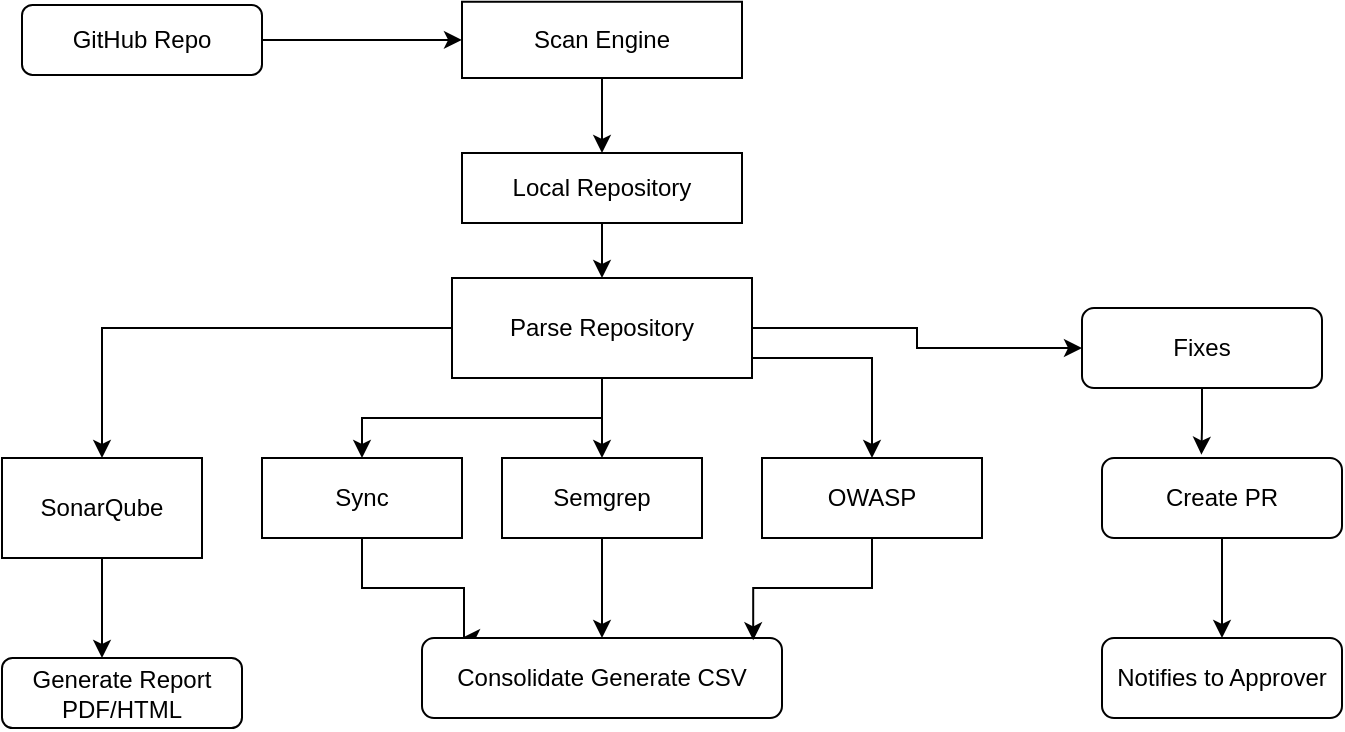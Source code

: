 <mxfile version="27.0.9">
  <diagram name="Page-1" id="n3a2UDe3_1RXxBpYmIJH">
    <mxGraphModel dx="1011" dy="501" grid="1" gridSize="10" guides="1" tooltips="1" connect="1" arrows="1" fold="1" page="1" pageScale="1" pageWidth="850" pageHeight="1100" math="0" shadow="0">
      <root>
        <mxCell id="0" />
        <mxCell id="1" parent="0" />
        <mxCell id="1Y2XG9XGhemxwxmtmqPw-7" value="" style="edgeStyle=orthogonalEdgeStyle;rounded=0;orthogonalLoop=1;jettySize=auto;html=1;" edge="1" parent="1" source="1Y2XG9XGhemxwxmtmqPw-1" target="1Y2XG9XGhemxwxmtmqPw-6">
          <mxGeometry relative="1" as="geometry" />
        </mxCell>
        <mxCell id="1Y2XG9XGhemxwxmtmqPw-1" value="Scan Engine" style="rounded=0;whiteSpace=wrap;html=1;" vertex="1" parent="1">
          <mxGeometry x="240" y="71.88" width="140" height="38.12" as="geometry" />
        </mxCell>
        <mxCell id="1Y2XG9XGhemxwxmtmqPw-54" style="edgeStyle=orthogonalEdgeStyle;rounded=0;orthogonalLoop=1;jettySize=auto;html=1;exitX=1;exitY=0.5;exitDx=0;exitDy=0;entryX=0;entryY=0.5;entryDx=0;entryDy=0;" edge="1" parent="1" source="1Y2XG9XGhemxwxmtmqPw-2" target="1Y2XG9XGhemxwxmtmqPw-1">
          <mxGeometry relative="1" as="geometry" />
        </mxCell>
        <mxCell id="1Y2XG9XGhemxwxmtmqPw-2" value="GitHub Repo" style="rounded=1;whiteSpace=wrap;html=1;" vertex="1" parent="1">
          <mxGeometry x="20" y="73.44" width="120" height="35" as="geometry" />
        </mxCell>
        <mxCell id="1Y2XG9XGhemxwxmtmqPw-17" style="edgeStyle=orthogonalEdgeStyle;rounded=0;orthogonalLoop=1;jettySize=auto;html=1;" edge="1" parent="1" source="1Y2XG9XGhemxwxmtmqPw-6" target="1Y2XG9XGhemxwxmtmqPw-8">
          <mxGeometry relative="1" as="geometry" />
        </mxCell>
        <mxCell id="1Y2XG9XGhemxwxmtmqPw-6" value="Local Repository" style="rounded=0;whiteSpace=wrap;html=1;" vertex="1" parent="1">
          <mxGeometry x="240" y="147.5" width="140" height="35" as="geometry" />
        </mxCell>
        <mxCell id="1Y2XG9XGhemxwxmtmqPw-41" style="edgeStyle=orthogonalEdgeStyle;rounded=0;orthogonalLoop=1;jettySize=auto;html=1;entryX=0.5;entryY=0;entryDx=0;entryDy=0;" edge="1" parent="1" source="1Y2XG9XGhemxwxmtmqPw-8" target="1Y2XG9XGhemxwxmtmqPw-10">
          <mxGeometry relative="1" as="geometry" />
        </mxCell>
        <mxCell id="1Y2XG9XGhemxwxmtmqPw-42" style="edgeStyle=orthogonalEdgeStyle;rounded=0;orthogonalLoop=1;jettySize=auto;html=1;exitX=1;exitY=0.5;exitDx=0;exitDy=0;entryX=0.5;entryY=0;entryDx=0;entryDy=0;" edge="1" parent="1" source="1Y2XG9XGhemxwxmtmqPw-8" target="1Y2XG9XGhemxwxmtmqPw-25">
          <mxGeometry relative="1" as="geometry">
            <Array as="points">
              <mxPoint x="370" y="250" />
              <mxPoint x="445" y="250" />
            </Array>
          </mxGeometry>
        </mxCell>
        <mxCell id="1Y2XG9XGhemxwxmtmqPw-44" style="edgeStyle=orthogonalEdgeStyle;rounded=0;orthogonalLoop=1;jettySize=auto;html=1;" edge="1" parent="1" source="1Y2XG9XGhemxwxmtmqPw-8" target="1Y2XG9XGhemxwxmtmqPw-45">
          <mxGeometry relative="1" as="geometry">
            <mxPoint x="550" y="240" as="targetPoint" />
          </mxGeometry>
        </mxCell>
        <mxCell id="1Y2XG9XGhemxwxmtmqPw-58" style="edgeStyle=orthogonalEdgeStyle;rounded=0;orthogonalLoop=1;jettySize=auto;html=1;entryX=0.5;entryY=0;entryDx=0;entryDy=0;" edge="1" parent="1" source="1Y2XG9XGhemxwxmtmqPw-8" target="1Y2XG9XGhemxwxmtmqPw-57">
          <mxGeometry relative="1" as="geometry" />
        </mxCell>
        <mxCell id="1Y2XG9XGhemxwxmtmqPw-66" style="edgeStyle=orthogonalEdgeStyle;rounded=0;orthogonalLoop=1;jettySize=auto;html=1;" edge="1" parent="1" source="1Y2XG9XGhemxwxmtmqPw-8" target="1Y2XG9XGhemxwxmtmqPw-9">
          <mxGeometry relative="1" as="geometry" />
        </mxCell>
        <mxCell id="1Y2XG9XGhemxwxmtmqPw-8" value="Parse Repository" style="rounded=0;whiteSpace=wrap;html=1;" vertex="1" parent="1">
          <mxGeometry x="235" y="210" width="150" height="50" as="geometry" />
        </mxCell>
        <mxCell id="1Y2XG9XGhemxwxmtmqPw-27" style="edgeStyle=orthogonalEdgeStyle;rounded=0;orthogonalLoop=1;jettySize=auto;html=1;entryX=0.5;entryY=0;entryDx=0;entryDy=0;" edge="1" parent="1" source="1Y2XG9XGhemxwxmtmqPw-9" target="1Y2XG9XGhemxwxmtmqPw-26">
          <mxGeometry relative="1" as="geometry" />
        </mxCell>
        <mxCell id="1Y2XG9XGhemxwxmtmqPw-9" value="Semgrep" style="rounded=0;whiteSpace=wrap;html=1;" vertex="1" parent="1">
          <mxGeometry x="260" y="300" width="100" height="40" as="geometry" />
        </mxCell>
        <mxCell id="1Y2XG9XGhemxwxmtmqPw-62" style="edgeStyle=orthogonalEdgeStyle;rounded=0;orthogonalLoop=1;jettySize=auto;html=1;" edge="1" parent="1" source="1Y2XG9XGhemxwxmtmqPw-10">
          <mxGeometry relative="1" as="geometry">
            <mxPoint x="240" y="390" as="targetPoint" />
            <Array as="points">
              <mxPoint x="190" y="365" />
              <mxPoint x="241" y="365" />
            </Array>
          </mxGeometry>
        </mxCell>
        <mxCell id="1Y2XG9XGhemxwxmtmqPw-10" value="Sync" style="rounded=0;whiteSpace=wrap;html=1;" vertex="1" parent="1">
          <mxGeometry x="140" y="300" width="100" height="40" as="geometry" />
        </mxCell>
        <mxCell id="1Y2XG9XGhemxwxmtmqPw-25" value="OWASP" style="rounded=0;whiteSpace=wrap;html=1;" vertex="1" parent="1">
          <mxGeometry x="390" y="300" width="110" height="40" as="geometry" />
        </mxCell>
        <mxCell id="1Y2XG9XGhemxwxmtmqPw-26" value="Consolidate Generate CSV" style="rounded=1;whiteSpace=wrap;html=1;" vertex="1" parent="1">
          <mxGeometry x="220" y="390" width="180" height="40" as="geometry" />
        </mxCell>
        <mxCell id="1Y2XG9XGhemxwxmtmqPw-45" value="Fixes" style="rounded=1;whiteSpace=wrap;html=1;" vertex="1" parent="1">
          <mxGeometry x="550" y="225" width="120" height="40" as="geometry" />
        </mxCell>
        <mxCell id="1Y2XG9XGhemxwxmtmqPw-52" value="" style="edgeStyle=orthogonalEdgeStyle;rounded=0;orthogonalLoop=1;jettySize=auto;html=1;" edge="1" parent="1" source="1Y2XG9XGhemxwxmtmqPw-48" target="1Y2XG9XGhemxwxmtmqPw-51">
          <mxGeometry relative="1" as="geometry" />
        </mxCell>
        <mxCell id="1Y2XG9XGhemxwxmtmqPw-48" value="Create PR" style="rounded=1;whiteSpace=wrap;html=1;" vertex="1" parent="1">
          <mxGeometry x="560" y="300" width="120" height="40" as="geometry" />
        </mxCell>
        <mxCell id="1Y2XG9XGhemxwxmtmqPw-51" value="Notifies to Approver" style="rounded=1;whiteSpace=wrap;html=1;" vertex="1" parent="1">
          <mxGeometry x="560" y="390" width="120" height="40" as="geometry" />
        </mxCell>
        <mxCell id="1Y2XG9XGhemxwxmtmqPw-56" style="edgeStyle=orthogonalEdgeStyle;rounded=0;orthogonalLoop=1;jettySize=auto;html=1;entryX=0.414;entryY=-0.042;entryDx=0;entryDy=0;entryPerimeter=0;" edge="1" parent="1" source="1Y2XG9XGhemxwxmtmqPw-45" target="1Y2XG9XGhemxwxmtmqPw-48">
          <mxGeometry relative="1" as="geometry" />
        </mxCell>
        <mxCell id="1Y2XG9XGhemxwxmtmqPw-59" style="edgeStyle=orthogonalEdgeStyle;rounded=0;orthogonalLoop=1;jettySize=auto;html=1;" edge="1" parent="1" source="1Y2XG9XGhemxwxmtmqPw-57">
          <mxGeometry relative="1" as="geometry">
            <mxPoint x="60" y="400" as="targetPoint" />
          </mxGeometry>
        </mxCell>
        <mxCell id="1Y2XG9XGhemxwxmtmqPw-57" value="SonarQube" style="rounded=0;whiteSpace=wrap;html=1;" vertex="1" parent="1">
          <mxGeometry x="10" y="300" width="100" height="50" as="geometry" />
        </mxCell>
        <mxCell id="1Y2XG9XGhemxwxmtmqPw-61" value="Generate Report PDF/HTML" style="rounded=1;whiteSpace=wrap;html=1;" vertex="1" parent="1">
          <mxGeometry x="10" y="400" width="120" height="35" as="geometry" />
        </mxCell>
        <mxCell id="1Y2XG9XGhemxwxmtmqPw-64" style="edgeStyle=orthogonalEdgeStyle;rounded=0;orthogonalLoop=1;jettySize=auto;html=1;entryX=0.92;entryY=0.029;entryDx=0;entryDy=0;entryPerimeter=0;" edge="1" parent="1" source="1Y2XG9XGhemxwxmtmqPw-25" target="1Y2XG9XGhemxwxmtmqPw-26">
          <mxGeometry relative="1" as="geometry" />
        </mxCell>
      </root>
    </mxGraphModel>
  </diagram>
</mxfile>
